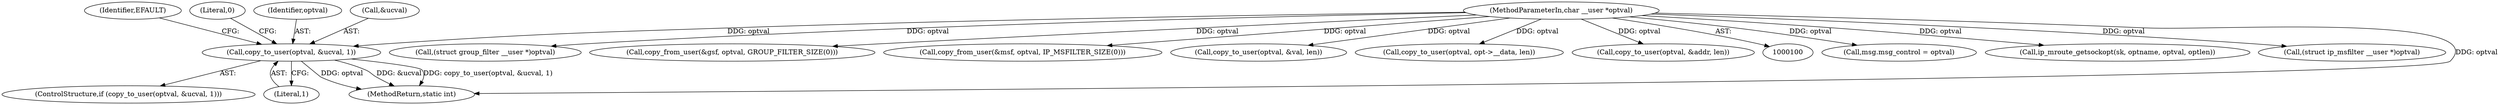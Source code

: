 digraph "0_linux_f6d8bd051c391c1c0458a30b2a7abcd939329259_25@API" {
"1000670" [label="(Call,copy_to_user(optval, &ucval, 1))"];
"1000104" [label="(MethodParameterIn,char __user *optval)"];
"1000677" [label="(Identifier,EFAULT)"];
"1000674" [label="(Literal,1)"];
"1000697" [label="(Literal,0)"];
"1000104" [label="(MethodParameterIn,char __user *optval)"];
"1000518" [label="(Call,msg.msg_control = optval)"];
"1000671" [label="(Identifier,optval)"];
"1000125" [label="(Call,ip_mroute_getsockopt(sk, optname, optval, optlen))"];
"1000447" [label="(Call,(struct ip_msfilter __user *)optval)"];
"1000669" [label="(ControlStructure,if (copy_to_user(optval, &ucval, 1)))"];
"1000698" [label="(MethodReturn,static int)"];
"1000489" [label="(Call,(struct group_filter __user *)optval)"];
"1000471" [label="(Call,copy_from_user(&gsf, optval, GROUP_FILTER_SIZE(0)))"];
"1000429" [label="(Call,copy_from_user(&msf, optval, IP_MSFILTER_SIZE(0)))"];
"1000688" [label="(Call,copy_to_user(optval, &val, len))"];
"1000670" [label="(Call,copy_to_user(optval, &ucval, 1))"];
"1000202" [label="(Call,copy_to_user(optval, opt->__data, len))"];
"1000672" [label="(Call,&ucval)"];
"1000403" [label="(Call,copy_to_user(optval, &addr, len))"];
"1000670" -> "1000669"  [label="AST: "];
"1000670" -> "1000674"  [label="CFG: "];
"1000671" -> "1000670"  [label="AST: "];
"1000672" -> "1000670"  [label="AST: "];
"1000674" -> "1000670"  [label="AST: "];
"1000677" -> "1000670"  [label="CFG: "];
"1000697" -> "1000670"  [label="CFG: "];
"1000670" -> "1000698"  [label="DDG: &ucval"];
"1000670" -> "1000698"  [label="DDG: copy_to_user(optval, &ucval, 1)"];
"1000670" -> "1000698"  [label="DDG: optval"];
"1000104" -> "1000670"  [label="DDG: optval"];
"1000104" -> "1000100"  [label="AST: "];
"1000104" -> "1000698"  [label="DDG: optval"];
"1000104" -> "1000125"  [label="DDG: optval"];
"1000104" -> "1000202"  [label="DDG: optval"];
"1000104" -> "1000403"  [label="DDG: optval"];
"1000104" -> "1000429"  [label="DDG: optval"];
"1000104" -> "1000447"  [label="DDG: optval"];
"1000104" -> "1000471"  [label="DDG: optval"];
"1000104" -> "1000489"  [label="DDG: optval"];
"1000104" -> "1000518"  [label="DDG: optval"];
"1000104" -> "1000688"  [label="DDG: optval"];
}
